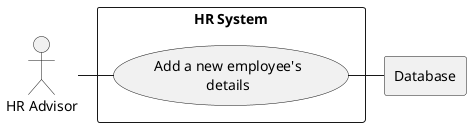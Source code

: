 @startuml

actor HR as "HR Advisor"

rectangle Database

rectangle "HR System" {
    usecase UC4 as "Add a new employee's
     details"

HR - UC4
    UC4 - Database
}

@enduml